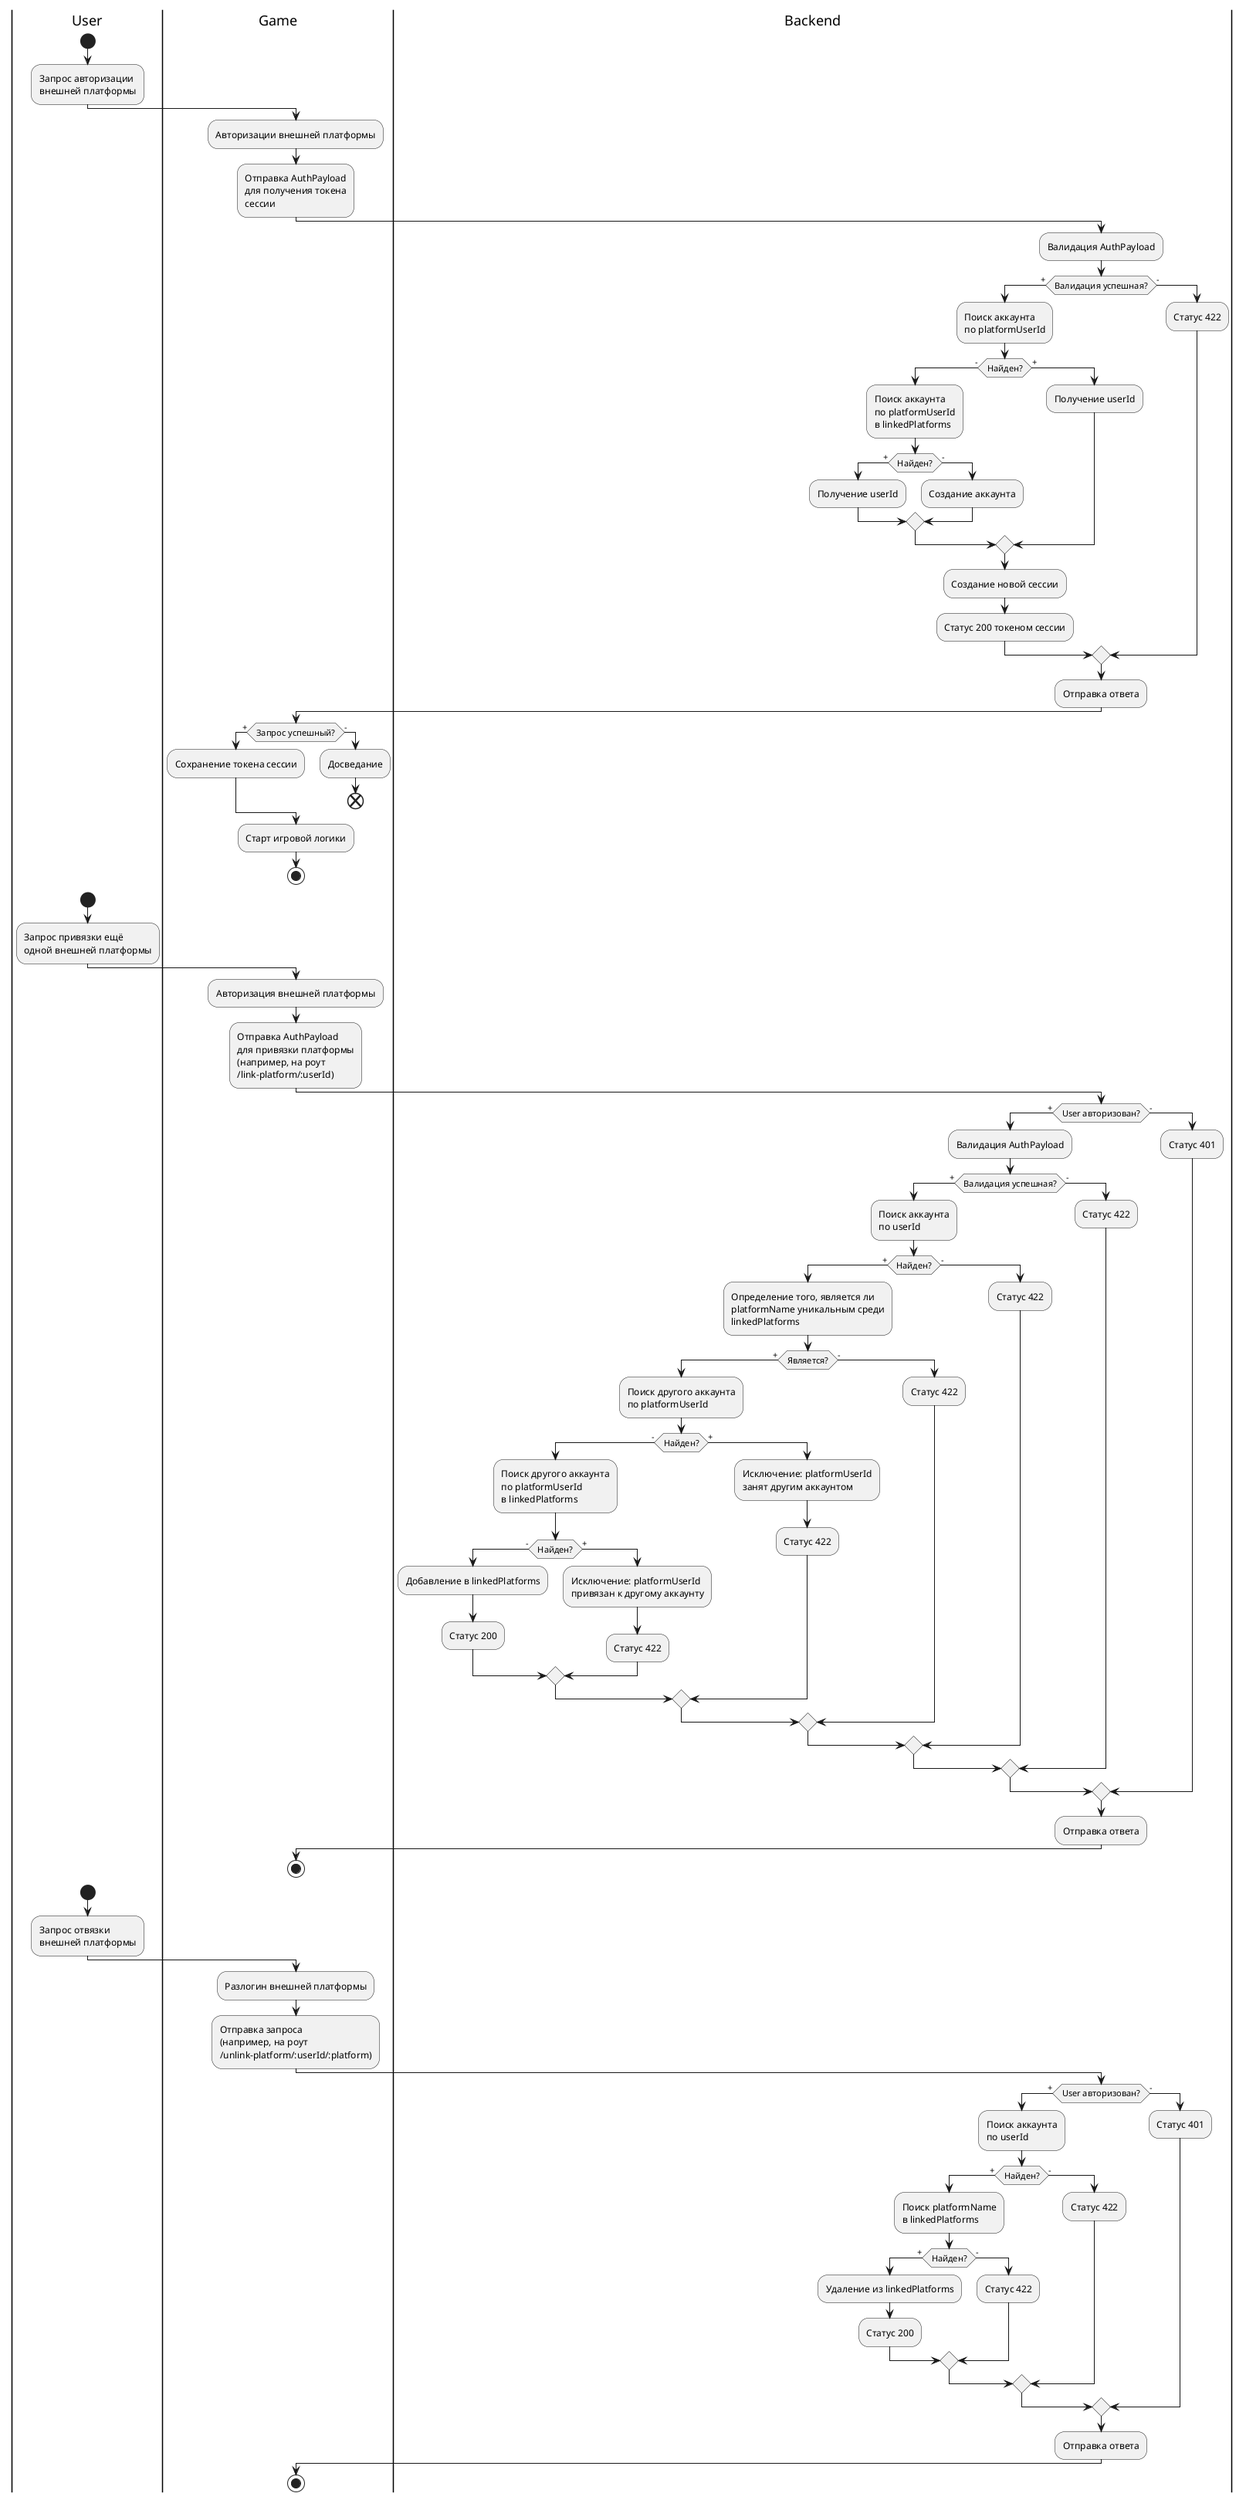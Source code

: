 @startuml Внешняя c привязками других внешних платформ

' Пример структуры документа из коллекции accounts
' {
'     userId: "xxxx-xxxx-xxxx-xxxx",
'     platformName: "google",
'     platformUserId: "xxxx",
'     linkedPlatforms: [
'         {
'             platformName: "facebook",
'             platformUserId: "xxxx",
'         },
'         {
'             platformName: "microsoft",
'             platformUserId: "xxxx",
'         },
'         {
'             platformName: "apple",
'             platformUserId: "xxxx",
'         },
'         {
'             platformName: "device",
'             platformUserId: "xxxx",
'         },
'         {
'             platformName: "vkontakte",
'             platformUserId: "xxxx",
'         },
'     ],
' }
|User|
start
:Запрос авторизации 
внешней платформы;
|Game|
:Авторизации внешней платформы;
:Отправка AuthPayload
для получения токена
сессии;
|Backend|
    :Валидация AuthPayload;
    if (Валидация успешная?) then (+)
        :Поиск аккаунта
        по platformUserId;
            if (Найден?) then (-)
                :Поиск аккаунта
                по platformUserId
                в linkedPlatforms;
                    if (Найден?) then (+)
                        :Получение userId;
                    else (-)
                        :Создание аккаунта;
                    endif
            else (+)
                :Получение userId;
            endif

        :Создание новой сессии;
        :Статус 200 токеном сессии;
    else (-)
        :Статус 422;
    endif
:Отправка ответа;
|Game|
if (Запрос успешный?) then (+)
    :Сохранение токена сессии;
else (-)
    :Досведание;
    end
endif
:Старт игровой логики;
stop

|User|
start
:Запрос привязки ещё
одной внешней платформы;
|Game|
:Авторизация внешней платформы;
:Отправка AuthPayload
для привязки платформы
(например, на роут
/link-platform/:userId);
|Backend|
    if (User авторизован?) then (+)
        :Валидация AuthPayload;
        if (Валидация успешная?) then (+)
            :Поиск аккаунта
            по userId;
            if (Найден?) then (+)
                :Определение того, является ли
                platformName уникальным среди
                linkedPlatforms;
                if (Является?) then (+)
                    :Поиск другого аккаунта
                    по platformUserId;
                    if (Найден?) then (-)
                        :Поиск другого аккаунта
                        по platformUserId
                        в linkedPlatforms;
                        if (Найден?) then (-)
                            :Добавление в linkedPlatforms;
                            :Статус 200;
                        else (+)
                            :Исключение: platformUserId
                            привязан к другому аккаунту;
                            :Статус 422;
                        endif
                    else (+)
                        :Исключение: platformUserId
                        занят другим аккаунтом;
                        :Статус 422;
                    endif
                else (-)
                    :Статус 422;
                endif
            else (-)
                :Статус 422;
            endif
        else (-)
            :Статус 422;
        endif
    else (-)
        :Статус 401;
    endif
    :Отправка ответа;
    |Game|
stop

|User|
start
:Запрос отвязки 
внешней платформы;
|Game|
:Разлогин внешней платформы;
:Отправка запроса
(например, на роут
/unlink-platform/:userId/:platform);
|Backend|
    if (User авторизован?) then (+)
            :Поиск аккаунта
            по userId;
            if (Найден?) then (+)
                :Поиск platformName
                в linkedPlatforms;
                if (Найден?) then (+)
                    :Удаление из linkedPlatforms;
                    :Статус 200;
                else (-)
                    :Статус 422;
                endif
            else (-)
                :Статус 422;
            endif
    else (-)
        :Статус 401;
    endif
    :Отправка ответа;
    |Game|
stop

@enduml
